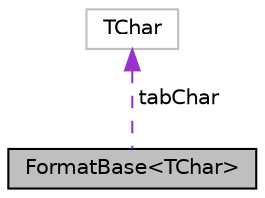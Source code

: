 digraph "FormatBase&lt;TChar&gt;::Tab"
{
  edge [fontname="Helvetica",fontsize="10",labelfontname="Helvetica",labelfontsize="10"];
  node [fontname="Helvetica",fontsize="10",shape=record];
  Node1 [label="FormatBase\<TChar\>",height=0.2,width=0.4,color="black", fillcolor="grey75", style="filled", fontcolor="black"];
  Node2 -> Node1 [dir="back",color="darkorchid3",fontsize="10",style="dashed",label=" tabChar" ,fontname="Helvetica"];
  Node2 [label="TChar",height=0.2,width=0.4,color="grey75", fillcolor="white", style="filled"];
}


